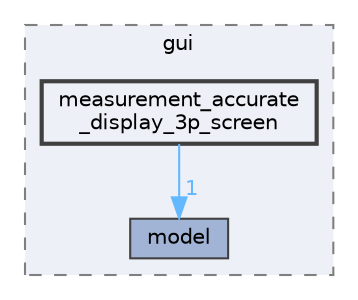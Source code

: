 digraph "C:/Users/aleja/Documents/Github/PM3-Cable_Monitor/Software/Cable-Monitor_TouchGFX/Cable_Monitor_Horwey/TouchGFX/gui/include/gui/measurement_accurate_display_3p_screen"
{
 // LATEX_PDF_SIZE
  bgcolor="transparent";
  edge [fontname=Helvetica,fontsize=10,labelfontname=Helvetica,labelfontsize=10];
  node [fontname=Helvetica,fontsize=10,shape=box,height=0.2,width=0.4];
  compound=true
  subgraph clusterdir_b06536b250956a6feb5134863578089f {
    graph [ bgcolor="#edf0f7", pencolor="grey50", label="gui", fontname=Helvetica,fontsize=10 style="filled,dashed", URL="dir_b06536b250956a6feb5134863578089f.html",tooltip=""]
  dir_d2caef49de2ed57468ff267ad03e39e4 [label="model", fillcolor="#a2b4d6", color="grey25", style="filled", URL="dir_d2caef49de2ed57468ff267ad03e39e4.html",tooltip=""];
  dir_154ef250d1d960ecd35c99380eef2b9f [label="measurement_accurate\l_display_3p_screen", fillcolor="#edf0f7", color="grey25", style="filled,bold", URL="dir_154ef250d1d960ecd35c99380eef2b9f.html",tooltip=""];
  }
  dir_154ef250d1d960ecd35c99380eef2b9f->dir_d2caef49de2ed57468ff267ad03e39e4 [headlabel="1", labeldistance=1.5 headhref="dir_000016_000028.html" href="dir_000016_000028.html" color="steelblue1" fontcolor="steelblue1"];
}
